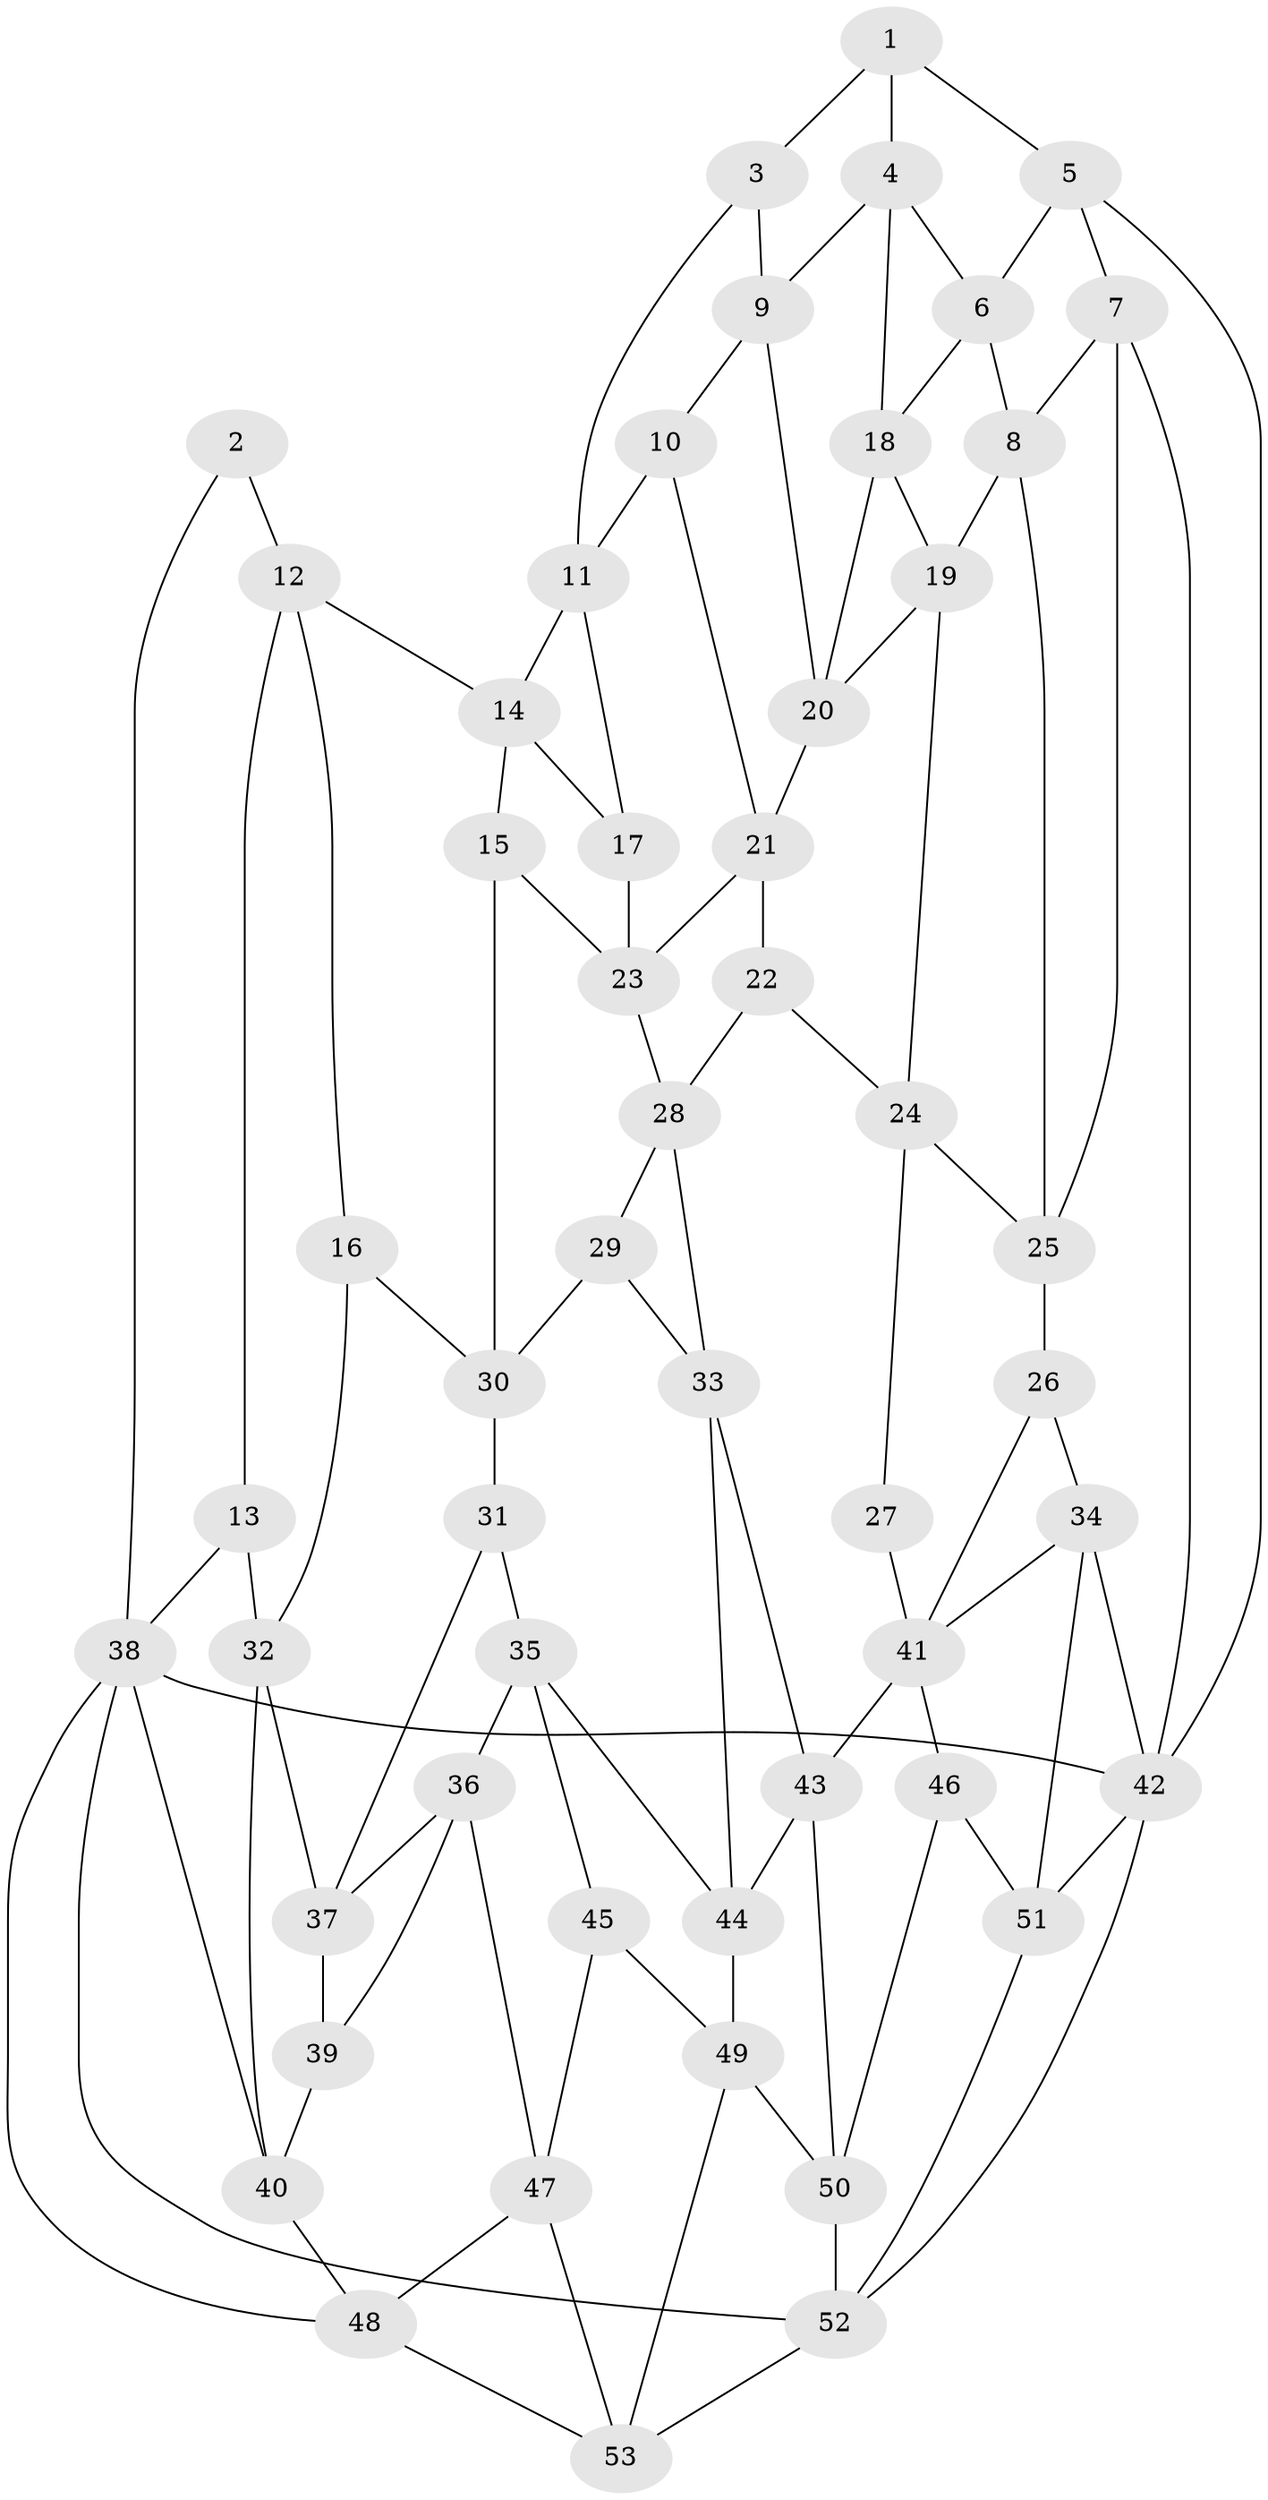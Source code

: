 // original degree distribution, {3: 0.01904761904761905, 4: 0.23809523809523808, 5: 0.5333333333333333, 6: 0.20952380952380953}
// Generated by graph-tools (version 1.1) at 2025/51/03/09/25 03:51:01]
// undirected, 53 vertices, 100 edges
graph export_dot {
graph [start="1"]
  node [color=gray90,style=filled];
  1;
  2;
  3;
  4;
  5;
  6;
  7;
  8;
  9;
  10;
  11;
  12;
  13;
  14;
  15;
  16;
  17;
  18;
  19;
  20;
  21;
  22;
  23;
  24;
  25;
  26;
  27;
  28;
  29;
  30;
  31;
  32;
  33;
  34;
  35;
  36;
  37;
  38;
  39;
  40;
  41;
  42;
  43;
  44;
  45;
  46;
  47;
  48;
  49;
  50;
  51;
  52;
  53;
  1 -- 3 [weight=1.0];
  1 -- 4 [weight=1.0];
  1 -- 5 [weight=1.0];
  2 -- 12 [weight=1.0];
  2 -- 38 [weight=1.0];
  3 -- 9 [weight=1.0];
  3 -- 11 [weight=1.0];
  4 -- 6 [weight=1.0];
  4 -- 9 [weight=1.0];
  4 -- 18 [weight=1.0];
  5 -- 6 [weight=1.0];
  5 -- 7 [weight=1.0];
  5 -- 42 [weight=1.0];
  6 -- 8 [weight=1.0];
  6 -- 18 [weight=1.0];
  7 -- 8 [weight=1.0];
  7 -- 25 [weight=1.0];
  7 -- 42 [weight=1.0];
  8 -- 19 [weight=1.0];
  8 -- 25 [weight=1.0];
  9 -- 10 [weight=1.0];
  9 -- 20 [weight=1.0];
  10 -- 11 [weight=1.0];
  10 -- 21 [weight=1.0];
  11 -- 14 [weight=1.0];
  11 -- 17 [weight=1.0];
  12 -- 13 [weight=1.0];
  12 -- 14 [weight=1.0];
  12 -- 16 [weight=1.0];
  13 -- 32 [weight=1.0];
  13 -- 38 [weight=1.0];
  14 -- 15 [weight=1.0];
  14 -- 17 [weight=1.0];
  15 -- 23 [weight=1.0];
  15 -- 30 [weight=1.0];
  16 -- 30 [weight=1.0];
  16 -- 32 [weight=1.0];
  17 -- 23 [weight=1.0];
  18 -- 19 [weight=1.0];
  18 -- 20 [weight=1.0];
  19 -- 20 [weight=1.0];
  19 -- 24 [weight=1.0];
  20 -- 21 [weight=1.0];
  21 -- 22 [weight=1.0];
  21 -- 23 [weight=1.0];
  22 -- 24 [weight=1.0];
  22 -- 28 [weight=1.0];
  23 -- 28 [weight=1.0];
  24 -- 25 [weight=1.0];
  24 -- 27 [weight=1.0];
  25 -- 26 [weight=1.0];
  26 -- 34 [weight=1.0];
  26 -- 41 [weight=1.0];
  27 -- 41 [weight=2.0];
  28 -- 29 [weight=1.0];
  28 -- 33 [weight=1.0];
  29 -- 30 [weight=1.0];
  29 -- 33 [weight=1.0];
  30 -- 31 [weight=1.0];
  31 -- 35 [weight=1.0];
  31 -- 37 [weight=1.0];
  32 -- 37 [weight=1.0];
  32 -- 40 [weight=1.0];
  33 -- 43 [weight=1.0];
  33 -- 44 [weight=1.0];
  34 -- 41 [weight=1.0];
  34 -- 42 [weight=1.0];
  34 -- 51 [weight=1.0];
  35 -- 36 [weight=1.0];
  35 -- 44 [weight=1.0];
  35 -- 45 [weight=1.0];
  36 -- 37 [weight=1.0];
  36 -- 39 [weight=1.0];
  36 -- 47 [weight=1.0];
  37 -- 39 [weight=1.0];
  38 -- 40 [weight=1.0];
  38 -- 42 [weight=1.0];
  38 -- 48 [weight=1.0];
  38 -- 52 [weight=1.0];
  39 -- 40 [weight=1.0];
  40 -- 48 [weight=1.0];
  41 -- 43 [weight=1.0];
  41 -- 46 [weight=1.0];
  42 -- 51 [weight=1.0];
  42 -- 52 [weight=1.0];
  43 -- 44 [weight=1.0];
  43 -- 50 [weight=1.0];
  44 -- 49 [weight=1.0];
  45 -- 47 [weight=1.0];
  45 -- 49 [weight=1.0];
  46 -- 50 [weight=1.0];
  46 -- 51 [weight=1.0];
  47 -- 48 [weight=1.0];
  47 -- 53 [weight=1.0];
  48 -- 53 [weight=1.0];
  49 -- 50 [weight=1.0];
  49 -- 53 [weight=1.0];
  50 -- 52 [weight=1.0];
  51 -- 52 [weight=1.0];
  52 -- 53 [weight=1.0];
}
